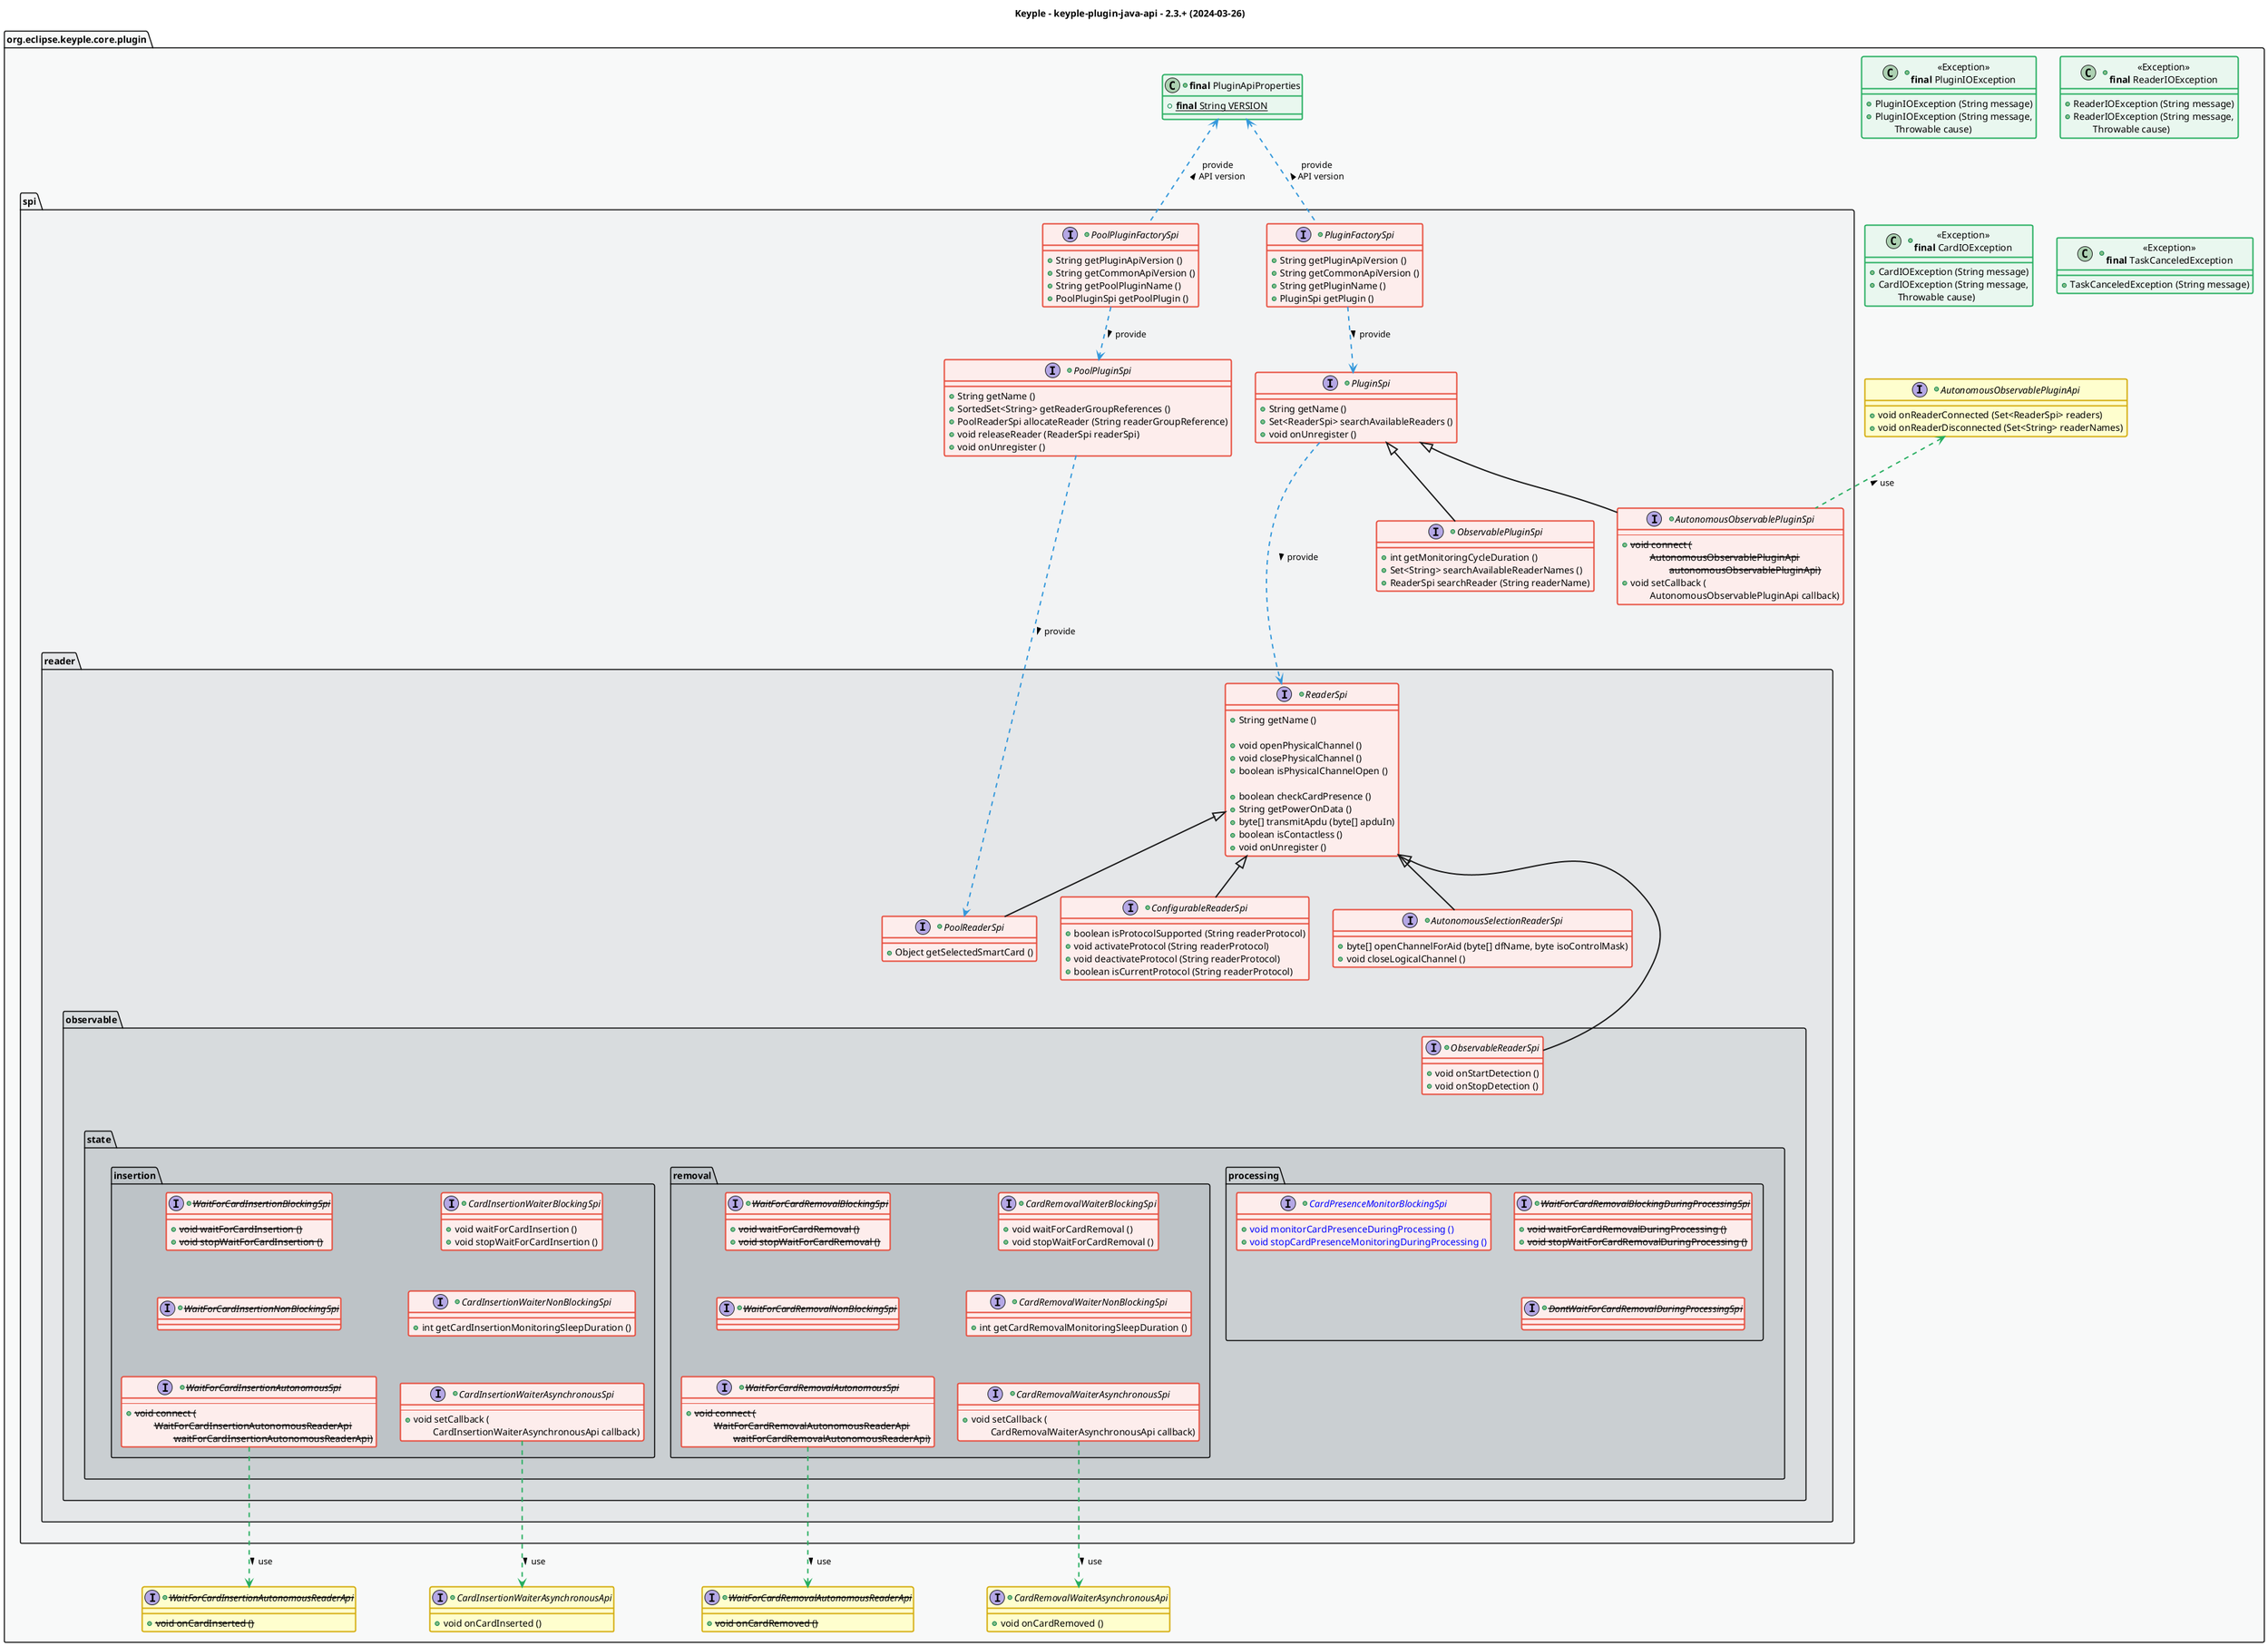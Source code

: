 @startuml
title
    Keyple - keyple-plugin-java-api - 2.3.+ (2024-03-26)
end title

' == THEME ==

'Couleurs issues de : https://htmlcolorcodes.com/fr/tableau-de-couleur/tableau-de-couleur-design-plat/
!define C_GREY1 F8F9F9
!define C_GREY2 F2F3F4
!define C_GREY3 E5E7E9
!define C_GREY4 D7DBDD
!define C_GREY5 CACFD2
!define C_GREY6 BDC3C7
!define C_LINK 3498DB
!define C_USE 27AE60

' -- Styles that don't work with new version of plantuml --
skinparam stereotypeABorderColor #A9DCDF
skinparam stereotypeIBorderColor #B4A7E5
skinparam stereotypeCBorderColor #ADD1B2
skinparam stereotypeEBorderColor #EB93DF
' -- END --

skinparam ClassBorderThickness 2
skinparam ArrowThickness 2

' Yellow
skinparam ClassBackgroundColor #FEFECE
skinparam ClassBorderColor #D4AC0D
' Red
skinparam ClassBackgroundColor<<red>> #FDEDEC
skinparam ClassBorderColor<<red>> #E74C3C
hide <<red>> stereotype
' Purple
skinparam ClassBackgroundColor<<purple>> #F4ECF7
skinparam ClassBorderColor<<purple>> #8E44AD
hide <<purple>> stereotype
' blue
skinparam ClassBackgroundColor<<blue>> #EBF5FB
skinparam ClassBorderColor<<blue>> #3498DB
hide <<blue>> stereotype
' Green
skinparam ClassBackgroundColor<<green>> #E9F7EF
skinparam ClassBorderColor<<green>> #27AE60
hide <<green>> stereotype
' Grey
skinparam ClassBackgroundColor<<grey>> #EAECEE
skinparam ClassBorderColor<<grey>> #2C3E50
hide <<grey>> stereotype

' == CONTENT ==

package "org.eclipse.keyple.core.plugin" as api {
    +class "**final** PluginApiProperties" as ApiProperties <<green>> {
        +{static} **final** String VERSION
    }
    +interface AutonomousObservablePluginApi {
        +void onReaderConnected (Set<ReaderSpi> readers)
        +void onReaderDisconnected (Set<String> readerNames)
    }
    +interface "<s>WaitForCardInsertionAutonomousReaderApi" as WaitForCardInsertionAutonomousReaderApi {
        +<s>void onCardInserted ()
    }
    +interface "<s>WaitForCardRemovalAutonomousReaderApi" as WaitForCardRemovalAutonomousReaderApi {
        +<s>void onCardRemoved ()
    }
    +interface "CardInsertionWaiterAsynchronousApi" as CardInsertionWaiterAsynchronousApi {
        +void onCardInserted ()
    }
    +interface "CardRemovalWaiterAsynchronousApi" as CardRemovalWaiterAsynchronousApi {
        +void onCardRemoved ()
    }
    +class "<<Exception>>\n**final** PluginIOException" as PluginIOException <<green>> {
        +PluginIOException (String message)
        +PluginIOException (String message,
            \tThrowable cause)
    }
    +class "<<Exception>>\n**final** ReaderIOException" as ReaderIOException <<green>> {
        +ReaderIOException (String message)
        +ReaderIOException (String message,
            \tThrowable cause)
    }
    +class "<<Exception>>\n**final** CardIOException" as CardIOException <<green>> {
        +CardIOException (String message)
        +CardIOException (String message,
            \tThrowable cause)
    }
    +class "<<Exception>>\n**final** TaskCanceledException" as TaskCanceledException <<green>> {
        +TaskCanceledException (String message)
    }
    package spi {
        together {
            +interface PoolPluginFactorySpi <<red>> {
                +String getPluginApiVersion ()
                +String getCommonApiVersion ()
                +String getPoolPluginName ()
                +PoolPluginSpi getPoolPlugin ()
            }
            +interface PluginFactorySpi <<red>> {
                +String getPluginApiVersion ()
                +String getCommonApiVersion ()
                +String getPluginName ()
                +PluginSpi getPlugin ()
            }
            +interface PoolPluginSpi <<red>> {
                +String getName ()
                +SortedSet<String> getReaderGroupReferences ()
                +PoolReaderSpi allocateReader (String readerGroupReference)
                +void releaseReader (ReaderSpi readerSpi)
                +void onUnregister ()
            }
            +interface PluginSpi <<red>> {
                +String getName ()
                +Set<ReaderSpi> searchAvailableReaders ()
                +void onUnregister ()
            }
        }
        +interface ObservablePluginSpi <<red>> extends PluginSpi {
            +int getMonitoringCycleDuration ()
            +Set<String> searchAvailableReaderNames ()
            +ReaderSpi searchReader (String readerName)
        }
        +interface AutonomousObservablePluginSpi <<red>> extends PluginSpi {
            --
            +<s>void connect (
                \t<s>AutonomousObservablePluginApi
                \t\t<s>autonomousObservablePluginApi)
            +void setCallback (
                \tAutonomousObservablePluginApi callback)
        }
        package reader {
            +interface ReaderSpi <<red>> {
                +String getName ()

                +void openPhysicalChannel ()
                +void closePhysicalChannel ()
                +boolean isPhysicalChannelOpen ()

                +boolean checkCardPresence ()
                +String getPowerOnData ()
                +byte[] transmitApdu (byte[] apduIn)
                +boolean isContactless ()
                +void onUnregister ()
            }
            +interface "PoolReaderSpi" as PoolReaderSpi <<red>> extends ReaderSpi {
                +Object getSelectedSmartCard ()
            }
            +interface ConfigurableReaderSpi <<red>> extends ReaderSpi {
                +boolean isProtocolSupported (String readerProtocol)
                +void activateProtocol (String readerProtocol)
                +void deactivateProtocol (String readerProtocol)
                +boolean isCurrentProtocol (String readerProtocol)
            }
            +interface AutonomousSelectionReaderSpi <<red>> extends ReaderSpi {
                +byte[] openChannelForAid (byte[] dfName, byte isoControlMask)
                +void closeLogicalChannel ()
            }
            package observable {
                +interface ObservableReaderSpi <<red>> extends api.spi.reader.ReaderSpi {
                    +void onStartDetection ()
                    +void onStopDetection ()
                }
                package state {
                    package processing {
                        +interface "<s>WaitForCardRemovalBlockingDuringProcessingSpi" as WaitForCardRemovalBlockingDuringProcessingSpi <<red>> {
                            +<s>void waitForCardRemovalDuringProcessing ()
                            +<s>void stopWaitForCardRemovalDuringProcessing ()
                        }
                        +interface "<s>DontWaitForCardRemovalDuringProcessingSpi" as DontWaitForCardRemovalDuringProcessingSpi <<red>> {
                        }
                        +interface "<color:blue>CardPresenceMonitorBlockingSpi" as CardPresenceMonitorBlockingSpi <<red>> {
                            +<color:blue>void monitorCardPresenceDuringProcessing ()
                            +<color:blue>void stopCardPresenceMonitoringDuringProcessing ()
                        }
                    }
                    package insertion {
                        +interface "<s>WaitForCardInsertionBlockingSpi" as WaitForCardInsertionBlockingSpi <<red>> {
                            +<s>void waitForCardInsertion ()
                            +<s>void stopWaitForCardInsertion ()
                        }
                        +interface "CardInsertionWaiterBlockingSpi" as CardInsertionWaiterBlockingSpi <<red>> {
                            +void waitForCardInsertion ()
                            +void stopWaitForCardInsertion ()
                        }
                        +interface "<s>WaitForCardInsertionNonBlockingSpi" as WaitForCardInsertionNonBlockingSpi <<red>> {
                        }
                        +interface "CardInsertionWaiterNonBlockingSpi" as CardInsertionWaiterNonBlockingSpi <<red>> {
                            +int getCardInsertionMonitoringSleepDuration ()
                        }
                        +interface "<s>WaitForCardInsertionAutonomousSpi" as WaitForCardInsertionAutonomousSpi <<red>> {
                            --
                            +<s>void connect (
                                \t<s>WaitForCardInsertionAutonomousReaderApi
                                \t\t<s>waitForCardInsertionAutonomousReaderApi)
                        }
                        +interface "CardInsertionWaiterAsynchronousSpi" as CardInsertionWaiterAsynchronousSpi <<red>> {
                            --
                            +void setCallback (
                                \tCardInsertionWaiterAsynchronousApi callback)
                        }
                    }
                    package removal {
                        +interface "<s>WaitForCardRemovalBlockingSpi" as WaitForCardRemovalBlockingSpi <<red>> {
                            +<s>void waitForCardRemoval ()
                            +<s>void stopWaitForCardRemoval ()
                        }
                        +interface "CardRemovalWaiterBlockingSpi" as CardRemovalWaiterBlockingSpi <<red>> {
                            +void waitForCardRemoval ()
                            +void stopWaitForCardRemoval ()
                        }
                        +interface "<s>WaitForCardRemovalNonBlockingSpi" as WaitForCardRemovalNonBlockingSpi <<red>> {
                        }
                        +interface "CardRemovalWaiterNonBlockingSpi" as CardRemovalWaiterNonBlockingSpi <<red>> {
                            +int getCardRemovalMonitoringSleepDuration ()
                        }
                        +interface "<s>WaitForCardRemovalAutonomousSpi" as WaitForCardRemovalAutonomousSpi <<red>> {
                            --
                            +<s>void connect (
                                \t<s>WaitForCardRemovalAutonomousReaderApi
                                \t\t<s>waitForCardRemovalAutonomousReaderApi)
                        }
                        +interface "CardRemovalWaiterAsynchronousSpi" as CardRemovalWaiterAsynchronousSpi <<red>> {
                            --
                            +void setCallback (
                                \tCardRemovalWaiterAsynchronousApi callback)
                        }
                    }
                }
            }
        }
    }
}

' Associations

PluginFactorySpi .up.> ApiProperties #C_LINK : provide\nAPI version <
PluginFactorySpi ..> PluginSpi #C_LINK : provide >

PluginSpi ..> ReaderSpi #C_LINK : provide >

PoolPluginFactorySpi .up.> ApiProperties #C_LINK : provide\nAPI version <
PoolPluginFactorySpi ..> PoolPluginSpi #C_LINK : provide >

PoolPluginSpi ..> PoolReaderSpi #C_LINK : provide >

AutonomousObservablePluginSpi .up.> AutonomousObservablePluginApi #C_USE : use >

WaitForCardInsertionAutonomousSpi ..> WaitForCardInsertionAutonomousReaderApi #C_USE : use >
CardInsertionWaiterAsynchronousSpi ..> CardInsertionWaiterAsynchronousApi #C_USE : use >

WaitForCardRemovalAutonomousSpi ..> WaitForCardRemovalAutonomousReaderApi #C_USE : use >
CardRemovalWaiterAsynchronousSpi ..> CardRemovalWaiterAsynchronousApi #C_USE : use >

' == LAYOUT ==

ObservablePluginSpi -[hidden]- reader

AutonomousSelectionReaderSpi -[hidden]- ObservableReaderSpi

ObservableReaderSpi -[hidden]- state

WaitForCardInsertionBlockingSpi -[hidden]- WaitForCardInsertionNonBlockingSpi
WaitForCardInsertionNonBlockingSpi -[hidden]- WaitForCardInsertionAutonomousSpi

CardInsertionWaiterBlockingSpi -[hidden]- CardInsertionWaiterNonBlockingSpi
CardInsertionWaiterNonBlockingSpi -[hidden]- CardInsertionWaiterAsynchronousSpi

WaitForCardRemovalBlockingDuringProcessingSpi -[hidden]- DontWaitForCardRemovalDuringProcessingSpi

WaitForCardRemovalBlockingSpi -[hidden]- WaitForCardRemovalNonBlockingSpi
WaitForCardRemovalNonBlockingSpi -[hidden]- WaitForCardRemovalAutonomousSpi

CardRemovalWaiterBlockingSpi -[hidden]- CardRemovalWaiterNonBlockingSpi
CardRemovalWaiterNonBlockingSpi -[hidden]- CardRemovalWaiterAsynchronousSpi

' == STYLE ==

package api #C_GREY1 {}
package api.spi #C_GREY2 {}
package api.spi.reader #C_GREY3 {}
package api.spi.reader.observable #C_GREY4 {}
package api.spi.reader.observable.state #C_GREY5 {}
package api.spi.reader.observable.state.insertion #C_GREY6 {}
package api.spi.reader.observable.state.removal #C_GREY6 {}

@enduml